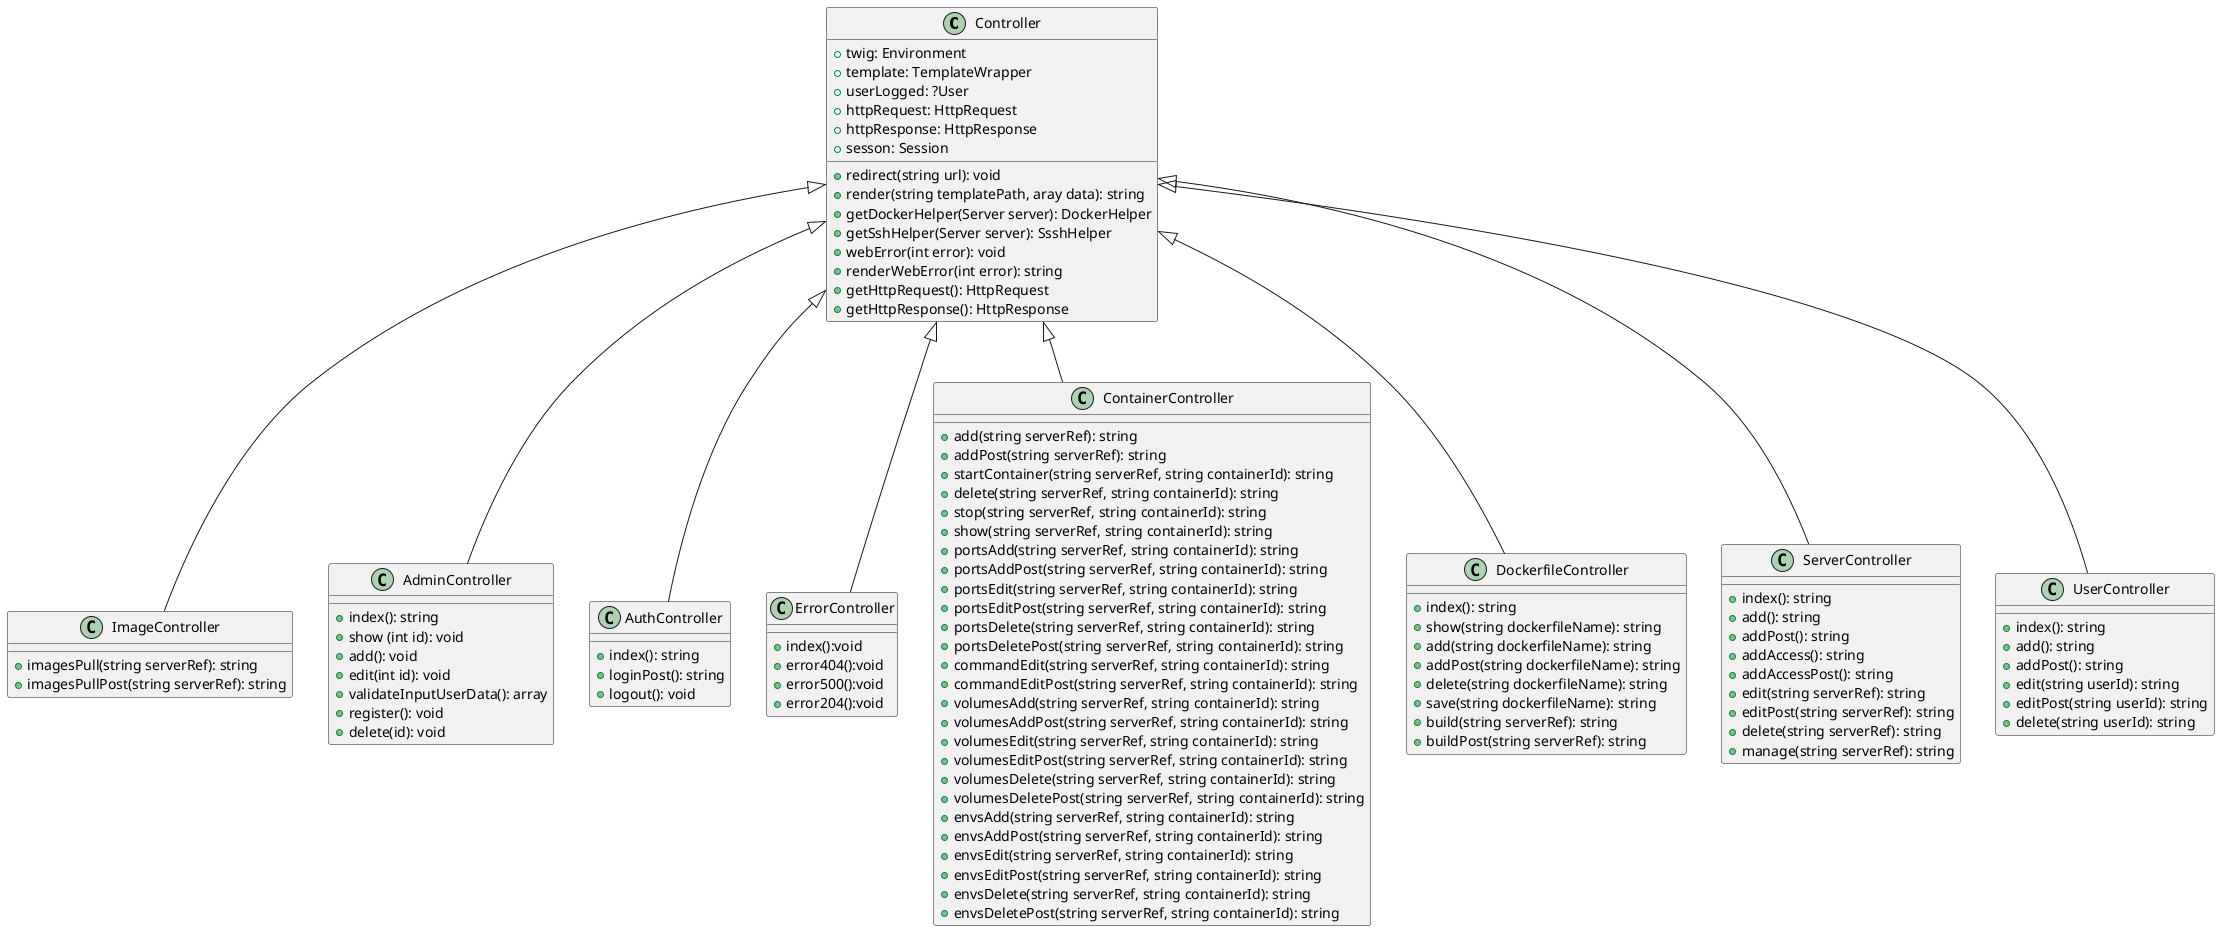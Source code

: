 @startuml
class Controller {
    + twig: Environment
    + template: TemplateWrapper
    + userLogged: ?User
    + httpRequest: HttpRequest
    + httpResponse: HttpResponse
    + sesson: Session
    + redirect(string url): void 
    + render(string templatePath, aray data): string
    + getDockerHelper(Server server): DockerHelper
    + getSshHelper(Server server): SsshHelper
    + webError(int error): void
    + renderWebError(int error): string
    + getHttpRequest(): HttpRequest
    + getHttpResponse(): HttpResponse
}

class ImageController extends Controller {
    + imagesPull(string serverRef): string
    + imagesPullPost(string serverRef): string
}


class AdminController extends Controller {
    + index(): string 
    + show (int id): void
    + add(): void
    + edit(int id): void
    + validateInputUserData(): array
    + register(): void
    + delete(id): void
} 



class AuthController extends Controller  {
    + index(): string 
    + loginPost(): string
    + logout(): void
}

class ErrorController extends Controller {
    + index():void
    + error404():void
    + error500():void
    + error204():void 
}

class ContainerController extends Controller {
    + add(string serverRef): string
    + addPost(string serverRef): string
    + startContainer(string serverRef, string containerId): string
    + delete(string serverRef, string containerId): string
    + stop(string serverRef, string containerId): string
    + show(string serverRef, string containerId): string
    + portsAdd(string serverRef, string containerId): string
    + portsAddPost(string serverRef, string containerId): string
    + portsEdit(string serverRef, string containerId): string
    + portsEditPost(string serverRef, string containerId): string
    + portsDelete(string serverRef, string containerId): string
    + portsDeletePost(string serverRef, string containerId): string
    + commandEdit(string serverRef, string containerId): string
    + commandEditPost(string serverRef, string containerId): string
    + volumesAdd(string serverRef, string containerId): string
    + volumesAddPost(string serverRef, string containerId): string
    + volumesEdit(string serverRef, string containerId): string
    + volumesEditPost(string serverRef, string containerId): string
    + volumesDelete(string serverRef, string containerId): string
    + volumesDeletePost(string serverRef, string containerId): string
    + envsAdd(string serverRef, string containerId): string
    + envsAddPost(string serverRef, string containerId): string
    + envsEdit(string serverRef, string containerId): string
    + envsEditPost(string serverRef, string containerId): string
    + envsDelete(string serverRef, string containerId): string
    + envsDeletePost(string serverRef, string containerId): string
}

class DockerfileController extends Controller {
    + index(): string 
    + show(string dockerfileName): string 
    + add(string dockerfileName): string 
    + addPost(string dockerfileName): string 
    + delete(string dockerfileName): string 
    + save(string dockerfileName): string
    + build(string serverRef): string
    + buildPost(string serverRef): string
}


class ServerController extends Controller {
    + index(): string 
    + add(): string
    + addPost(): string
    + addAccess(): string
    + addAccessPost(): string
    + edit(string serverRef): string
    + editPost(string serverRef): string
    + delete(string serverRef): string
    + manage(string serverRef): string
}

class UserController extends Controller {
    + index(): string
    + add(): string
    + addPost(): string
    + edit(string userId): string
    + editPost(string userId): string
    + delete(string userId): string
}
@enduml